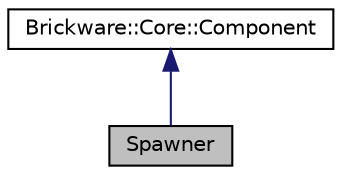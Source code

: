 digraph "Spawner"
{
  edge [fontname="Helvetica",fontsize="10",labelfontname="Helvetica",labelfontsize="10"];
  node [fontname="Helvetica",fontsize="10",shape=record];
  Node1 [label="Spawner",height=0.2,width=0.4,color="black", fillcolor="grey75", style="filled", fontcolor="black"];
  Node2 -> Node1 [dir="back",color="midnightblue",fontsize="10",style="solid",fontname="Helvetica"];
  Node2 [label="Brickware::Core::Component",height=0.2,width=0.4,color="black", fillcolor="white", style="filled",URL="$classBrickware_1_1Core_1_1Component.html"];
}
